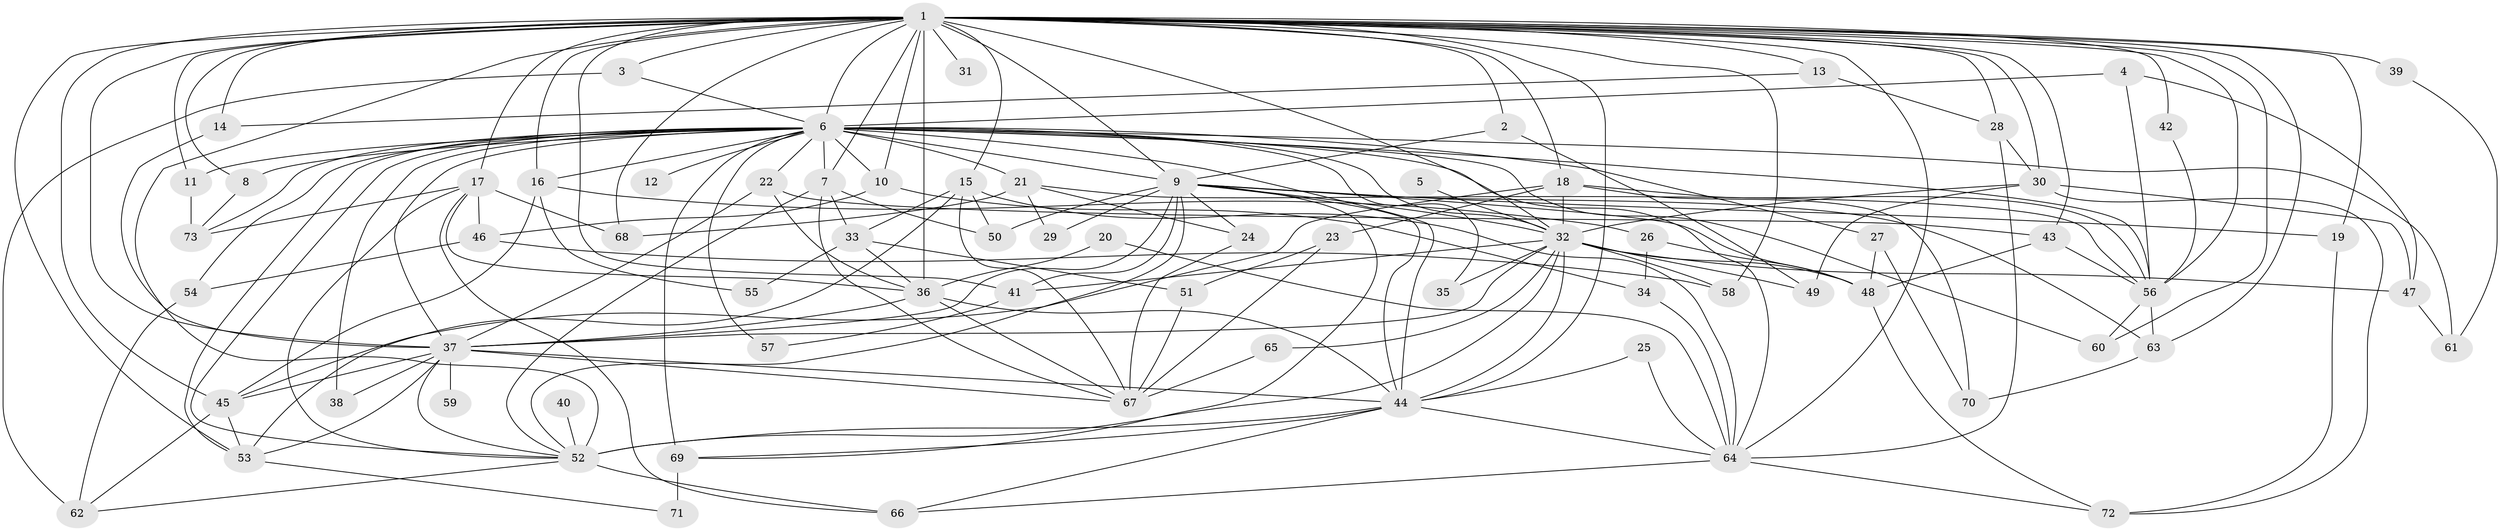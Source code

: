 // original degree distribution, {19: 0.00684931506849315, 23: 0.0136986301369863, 22: 0.00684931506849315, 18: 0.00684931506849315, 16: 0.0136986301369863, 45: 0.00684931506849315, 17: 0.00684931506849315, 21: 0.00684931506849315, 11: 0.0136986301369863, 4: 0.1095890410958904, 3: 0.21232876712328766, 2: 0.5, 6: 0.03424657534246575, 5: 0.0273972602739726, 7: 0.0136986301369863, 8: 0.0136986301369863, 9: 0.00684931506849315}
// Generated by graph-tools (version 1.1) at 2025/01/03/09/25 03:01:16]
// undirected, 73 vertices, 187 edges
graph export_dot {
graph [start="1"]
  node [color=gray90,style=filled];
  1;
  2;
  3;
  4;
  5;
  6;
  7;
  8;
  9;
  10;
  11;
  12;
  13;
  14;
  15;
  16;
  17;
  18;
  19;
  20;
  21;
  22;
  23;
  24;
  25;
  26;
  27;
  28;
  29;
  30;
  31;
  32;
  33;
  34;
  35;
  36;
  37;
  38;
  39;
  40;
  41;
  42;
  43;
  44;
  45;
  46;
  47;
  48;
  49;
  50;
  51;
  52;
  53;
  54;
  55;
  56;
  57;
  58;
  59;
  60;
  61;
  62;
  63;
  64;
  65;
  66;
  67;
  68;
  69;
  70;
  71;
  72;
  73;
  1 -- 2 [weight=1.0];
  1 -- 3 [weight=1.0];
  1 -- 6 [weight=6.0];
  1 -- 7 [weight=1.0];
  1 -- 8 [weight=1.0];
  1 -- 9 [weight=4.0];
  1 -- 10 [weight=2.0];
  1 -- 11 [weight=1.0];
  1 -- 13 [weight=1.0];
  1 -- 14 [weight=2.0];
  1 -- 15 [weight=1.0];
  1 -- 16 [weight=1.0];
  1 -- 17 [weight=2.0];
  1 -- 18 [weight=1.0];
  1 -- 19 [weight=2.0];
  1 -- 28 [weight=1.0];
  1 -- 30 [weight=1.0];
  1 -- 31 [weight=1.0];
  1 -- 32 [weight=5.0];
  1 -- 36 [weight=2.0];
  1 -- 37 [weight=4.0];
  1 -- 39 [weight=2.0];
  1 -- 41 [weight=1.0];
  1 -- 42 [weight=1.0];
  1 -- 43 [weight=1.0];
  1 -- 44 [weight=4.0];
  1 -- 45 [weight=2.0];
  1 -- 52 [weight=5.0];
  1 -- 53 [weight=1.0];
  1 -- 56 [weight=1.0];
  1 -- 58 [weight=2.0];
  1 -- 60 [weight=1.0];
  1 -- 63 [weight=1.0];
  1 -- 64 [weight=1.0];
  1 -- 68 [weight=1.0];
  2 -- 9 [weight=1.0];
  2 -- 49 [weight=1.0];
  3 -- 6 [weight=1.0];
  3 -- 62 [weight=1.0];
  4 -- 6 [weight=1.0];
  4 -- 47 [weight=1.0];
  4 -- 56 [weight=1.0];
  5 -- 32 [weight=1.0];
  6 -- 7 [weight=1.0];
  6 -- 8 [weight=1.0];
  6 -- 9 [weight=1.0];
  6 -- 10 [weight=1.0];
  6 -- 11 [weight=2.0];
  6 -- 12 [weight=1.0];
  6 -- 16 [weight=1.0];
  6 -- 21 [weight=3.0];
  6 -- 22 [weight=1.0];
  6 -- 27 [weight=1.0];
  6 -- 32 [weight=2.0];
  6 -- 35 [weight=1.0];
  6 -- 37 [weight=1.0];
  6 -- 38 [weight=1.0];
  6 -- 44 [weight=2.0];
  6 -- 52 [weight=1.0];
  6 -- 53 [weight=1.0];
  6 -- 54 [weight=1.0];
  6 -- 56 [weight=2.0];
  6 -- 57 [weight=1.0];
  6 -- 60 [weight=2.0];
  6 -- 61 [weight=1.0];
  6 -- 64 [weight=1.0];
  6 -- 69 [weight=2.0];
  6 -- 73 [weight=1.0];
  7 -- 33 [weight=1.0];
  7 -- 50 [weight=1.0];
  7 -- 52 [weight=1.0];
  7 -- 67 [weight=1.0];
  8 -- 73 [weight=1.0];
  9 -- 19 [weight=1.0];
  9 -- 24 [weight=1.0];
  9 -- 29 [weight=1.0];
  9 -- 32 [weight=1.0];
  9 -- 37 [weight=2.0];
  9 -- 41 [weight=2.0];
  9 -- 44 [weight=2.0];
  9 -- 48 [weight=1.0];
  9 -- 50 [weight=2.0];
  9 -- 52 [weight=2.0];
  9 -- 63 [weight=1.0];
  9 -- 69 [weight=1.0];
  10 -- 34 [weight=1.0];
  10 -- 46 [weight=1.0];
  11 -- 73 [weight=1.0];
  13 -- 14 [weight=1.0];
  13 -- 28 [weight=1.0];
  14 -- 37 [weight=1.0];
  15 -- 33 [weight=1.0];
  15 -- 50 [weight=1.0];
  15 -- 53 [weight=1.0];
  15 -- 64 [weight=1.0];
  15 -- 67 [weight=1.0];
  16 -- 26 [weight=1.0];
  16 -- 45 [weight=1.0];
  16 -- 55 [weight=1.0];
  17 -- 36 [weight=1.0];
  17 -- 46 [weight=1.0];
  17 -- 52 [weight=1.0];
  17 -- 66 [weight=1.0];
  17 -- 68 [weight=1.0];
  17 -- 73 [weight=1.0];
  18 -- 23 [weight=1.0];
  18 -- 32 [weight=1.0];
  18 -- 45 [weight=1.0];
  18 -- 56 [weight=1.0];
  18 -- 70 [weight=1.0];
  19 -- 72 [weight=1.0];
  20 -- 36 [weight=1.0];
  20 -- 64 [weight=1.0];
  21 -- 24 [weight=1.0];
  21 -- 29 [weight=1.0];
  21 -- 56 [weight=1.0];
  21 -- 68 [weight=1.0];
  22 -- 36 [weight=1.0];
  22 -- 37 [weight=1.0];
  22 -- 43 [weight=1.0];
  23 -- 51 [weight=1.0];
  23 -- 67 [weight=1.0];
  24 -- 67 [weight=1.0];
  25 -- 44 [weight=1.0];
  25 -- 64 [weight=1.0];
  26 -- 34 [weight=1.0];
  26 -- 48 [weight=1.0];
  27 -- 48 [weight=1.0];
  27 -- 70 [weight=1.0];
  28 -- 30 [weight=1.0];
  28 -- 64 [weight=1.0];
  30 -- 32 [weight=1.0];
  30 -- 47 [weight=1.0];
  30 -- 49 [weight=1.0];
  30 -- 72 [weight=1.0];
  32 -- 35 [weight=1.0];
  32 -- 37 [weight=1.0];
  32 -- 41 [weight=1.0];
  32 -- 44 [weight=1.0];
  32 -- 47 [weight=1.0];
  32 -- 48 [weight=1.0];
  32 -- 49 [weight=1.0];
  32 -- 52 [weight=1.0];
  32 -- 58 [weight=1.0];
  32 -- 65 [weight=1.0];
  33 -- 36 [weight=1.0];
  33 -- 51 [weight=1.0];
  33 -- 55 [weight=1.0];
  34 -- 64 [weight=1.0];
  36 -- 37 [weight=1.0];
  36 -- 44 [weight=1.0];
  36 -- 67 [weight=1.0];
  37 -- 38 [weight=1.0];
  37 -- 44 [weight=1.0];
  37 -- 45 [weight=1.0];
  37 -- 52 [weight=1.0];
  37 -- 53 [weight=1.0];
  37 -- 59 [weight=1.0];
  37 -- 67 [weight=1.0];
  39 -- 61 [weight=1.0];
  40 -- 52 [weight=1.0];
  41 -- 57 [weight=2.0];
  42 -- 56 [weight=1.0];
  43 -- 48 [weight=1.0];
  43 -- 56 [weight=1.0];
  44 -- 52 [weight=1.0];
  44 -- 64 [weight=1.0];
  44 -- 66 [weight=1.0];
  44 -- 69 [weight=1.0];
  45 -- 53 [weight=1.0];
  45 -- 62 [weight=1.0];
  46 -- 54 [weight=1.0];
  46 -- 58 [weight=1.0];
  47 -- 61 [weight=1.0];
  48 -- 72 [weight=1.0];
  51 -- 67 [weight=1.0];
  52 -- 62 [weight=1.0];
  52 -- 66 [weight=1.0];
  53 -- 71 [weight=1.0];
  54 -- 62 [weight=1.0];
  56 -- 60 [weight=1.0];
  56 -- 63 [weight=1.0];
  63 -- 70 [weight=1.0];
  64 -- 66 [weight=1.0];
  64 -- 72 [weight=1.0];
  65 -- 67 [weight=1.0];
  69 -- 71 [weight=2.0];
}

